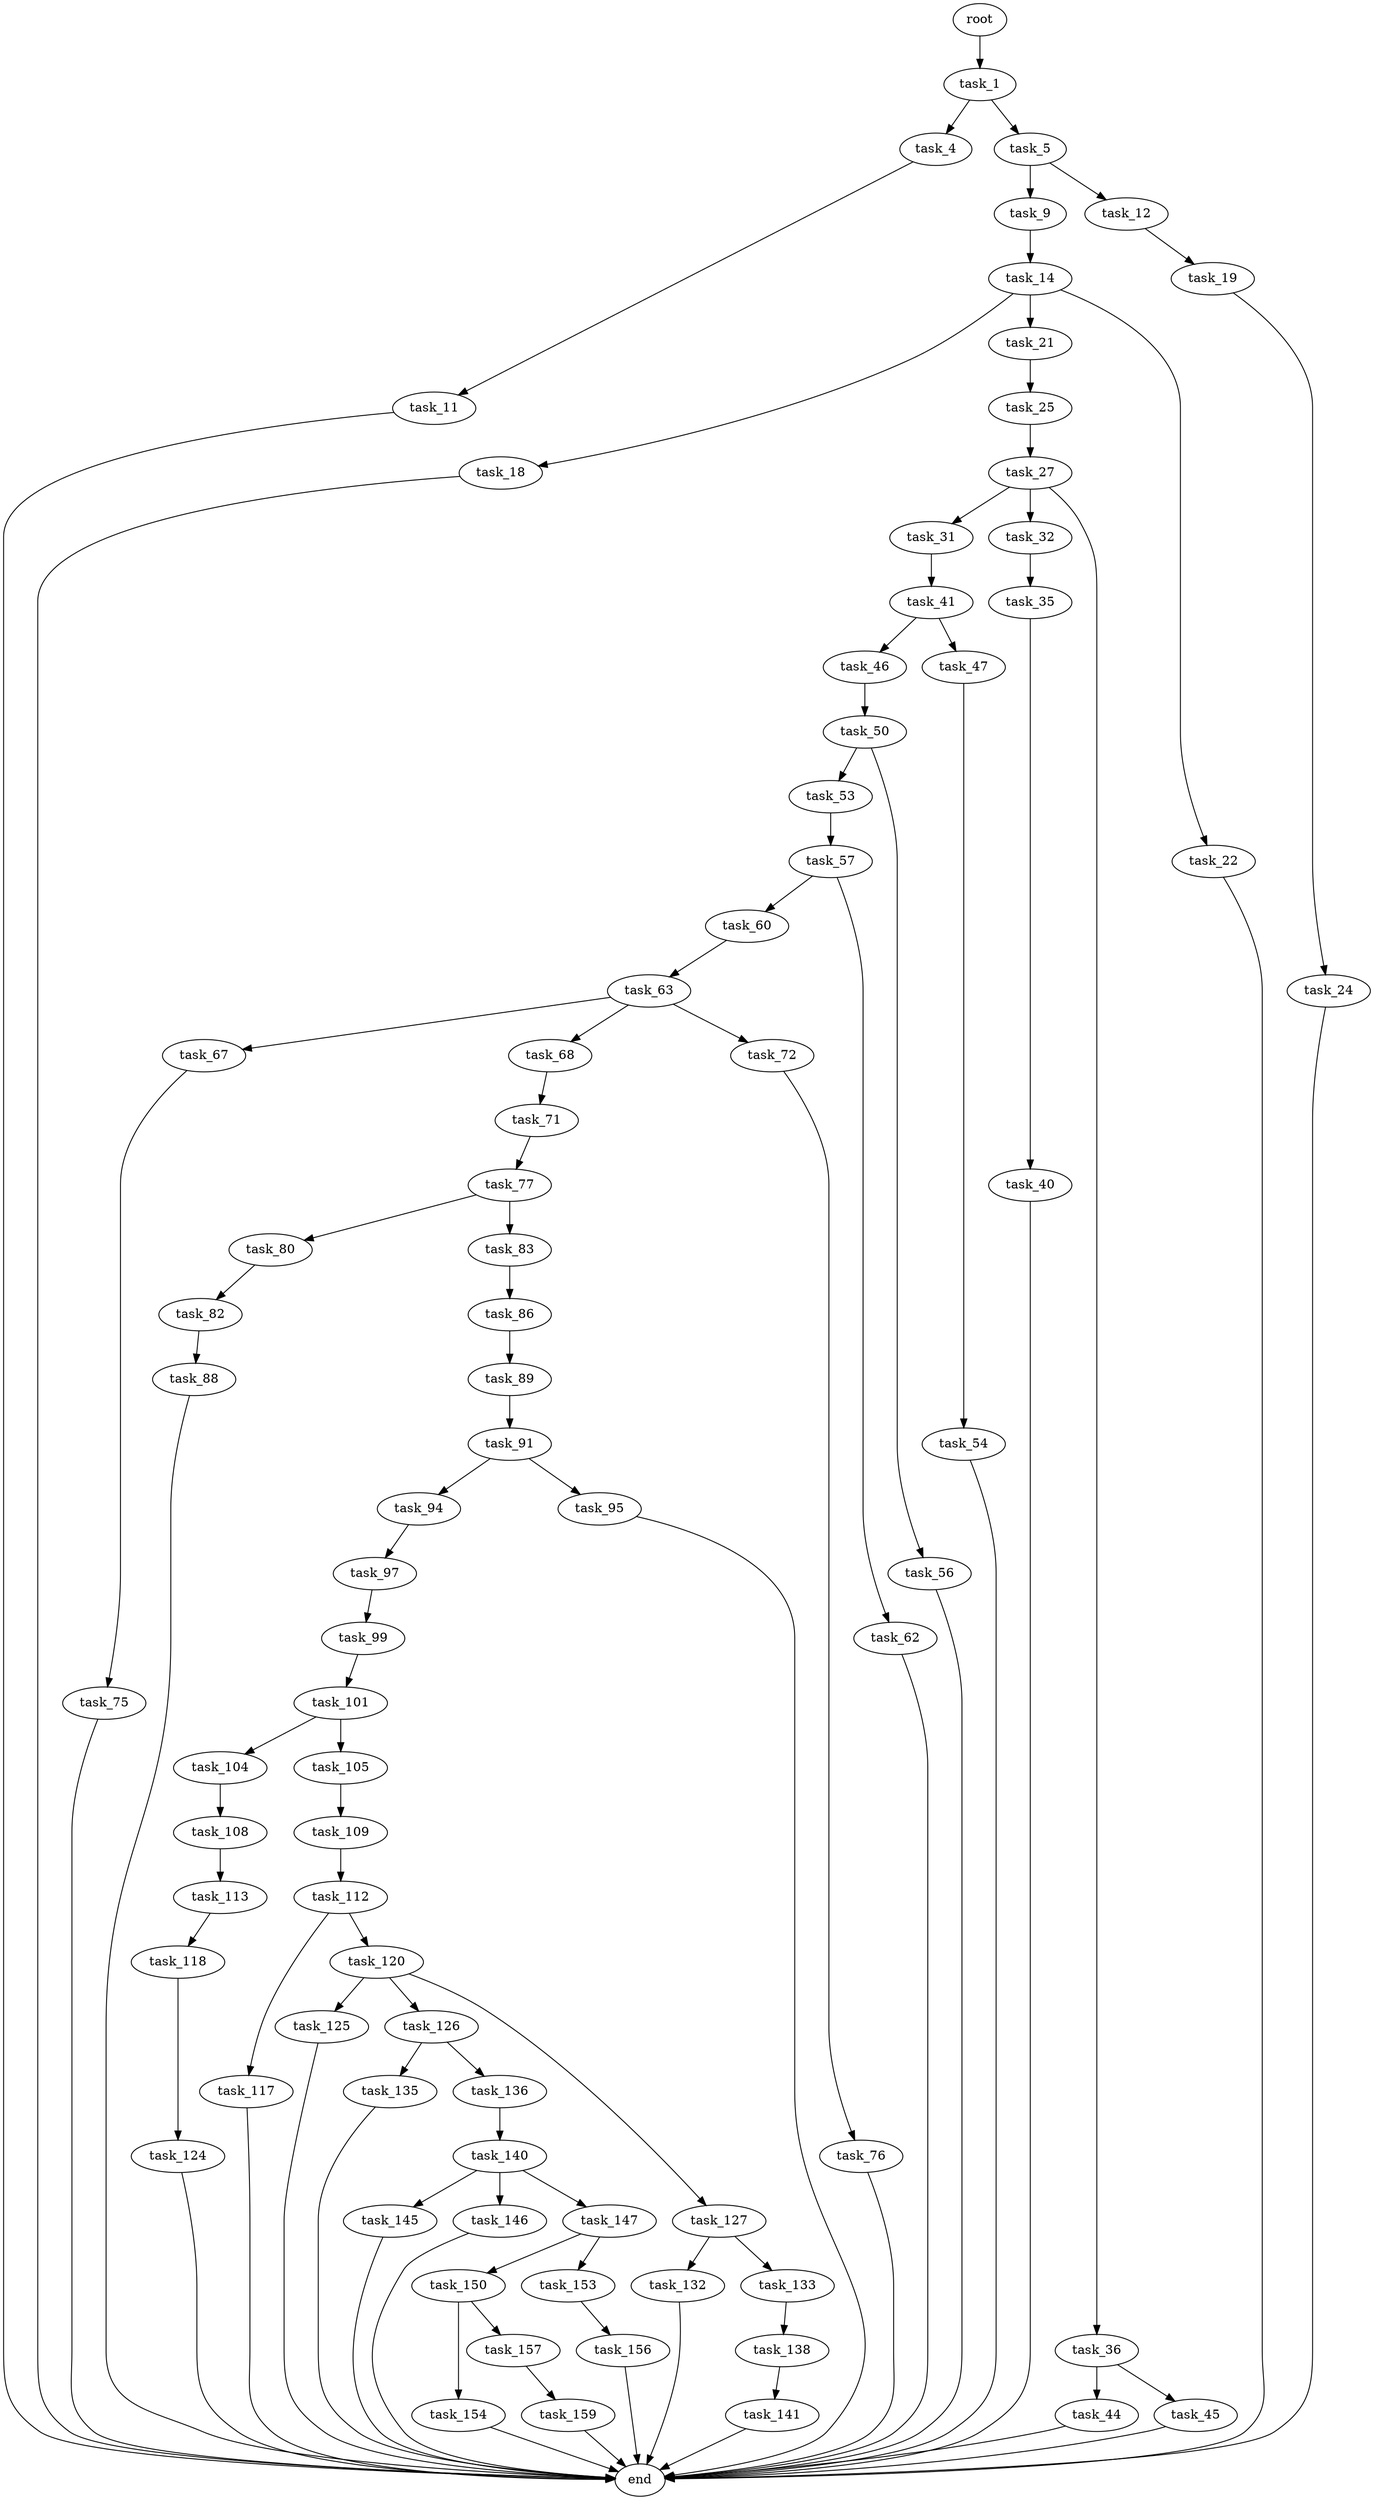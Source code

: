 digraph G {
  root [size="0.000000"];
  task_1 [size="8589934592.000000"];
  task_4 [size="702208463121.000000"];
  task_5 [size="1001677645504.000000"];
  task_11 [size="231928233984.000000"];
  task_9 [size="338043666213.000000"];
  task_12 [size="3322279308.000000"];
  task_14 [size="251340569119.000000"];
  end [size="0.000000"];
  task_19 [size="133452298752.000000"];
  task_18 [size="231928233984.000000"];
  task_21 [size="549755813888.000000"];
  task_22 [size="41473668570.000000"];
  task_24 [size="2801442621.000000"];
  task_25 [size="241206410154.000000"];
  task_27 [size="32132462562.000000"];
  task_31 [size="1073741824000.000000"];
  task_32 [size="722033284605.000000"];
  task_36 [size="86532035218.000000"];
  task_41 [size="282740865133.000000"];
  task_35 [size="762114025056.000000"];
  task_40 [size="104941589915.000000"];
  task_44 [size="782757789696.000000"];
  task_45 [size="45080423832.000000"];
  task_46 [size="671950549192.000000"];
  task_47 [size="231928233984.000000"];
  task_50 [size="17133412524.000000"];
  task_54 [size="28991029248.000000"];
  task_53 [size="4685124863.000000"];
  task_56 [size="3418798460.000000"];
  task_57 [size="231928233984.000000"];
  task_60 [size="65065975965.000000"];
  task_62 [size="53845749929.000000"];
  task_63 [size="8485243092.000000"];
  task_67 [size="368293445632.000000"];
  task_68 [size="1895921793.000000"];
  task_72 [size="24062831907.000000"];
  task_75 [size="549755813888.000000"];
  task_71 [size="11815390182.000000"];
  task_77 [size="2182539036.000000"];
  task_76 [size="138267063686.000000"];
  task_80 [size="782757789696.000000"];
  task_83 [size="442399951.000000"];
  task_82 [size="549755813888.000000"];
  task_88 [size="1745971351.000000"];
  task_86 [size="4313875444.000000"];
  task_89 [size="23215445239.000000"];
  task_91 [size="17777006034.000000"];
  task_94 [size="11163771894.000000"];
  task_95 [size="534019778320.000000"];
  task_97 [size="549755813888.000000"];
  task_99 [size="16996898223.000000"];
  task_101 [size="486841052449.000000"];
  task_104 [size="846978805868.000000"];
  task_105 [size="41565670800.000000"];
  task_108 [size="213402073128.000000"];
  task_109 [size="666379126879.000000"];
  task_113 [size="326892924284.000000"];
  task_112 [size="15959947778.000000"];
  task_117 [size="68719476736.000000"];
  task_120 [size="3671430900.000000"];
  task_118 [size="908880408406.000000"];
  task_124 [size="3514443109.000000"];
  task_125 [size="5665784953.000000"];
  task_126 [size="36921395670.000000"];
  task_127 [size="18311055116.000000"];
  task_135 [size="26417220924.000000"];
  task_136 [size="10113823559.000000"];
  task_132 [size="32526494400.000000"];
  task_133 [size="485407248867.000000"];
  task_138 [size="28991029248.000000"];
  task_140 [size="8283517520.000000"];
  task_141 [size="3979569553.000000"];
  task_145 [size="196513852260.000000"];
  task_146 [size="134217728000.000000"];
  task_147 [size="3721825745.000000"];
  task_150 [size="231928233984.000000"];
  task_153 [size="3736039579.000000"];
  task_154 [size="8589934592.000000"];
  task_157 [size="45856356597.000000"];
  task_156 [size="16531822064.000000"];
  task_159 [size="68719476736.000000"];

  root -> task_1 [size="1.000000"];
  task_1 -> task_4 [size="33554432.000000"];
  task_1 -> task_5 [size="33554432.000000"];
  task_4 -> task_11 [size="679477248.000000"];
  task_5 -> task_9 [size="679477248.000000"];
  task_5 -> task_12 [size="679477248.000000"];
  task_11 -> end [size="1.000000"];
  task_9 -> task_14 [size="838860800.000000"];
  task_12 -> task_19 [size="75497472.000000"];
  task_14 -> task_18 [size="301989888.000000"];
  task_14 -> task_21 [size="301989888.000000"];
  task_14 -> task_22 [size="301989888.000000"];
  task_19 -> task_24 [size="134217728.000000"];
  task_18 -> end [size="1.000000"];
  task_21 -> task_25 [size="536870912.000000"];
  task_22 -> end [size="1.000000"];
  task_24 -> end [size="1.000000"];
  task_25 -> task_27 [size="301989888.000000"];
  task_27 -> task_31 [size="536870912.000000"];
  task_27 -> task_32 [size="536870912.000000"];
  task_27 -> task_36 [size="536870912.000000"];
  task_31 -> task_41 [size="838860800.000000"];
  task_32 -> task_35 [size="838860800.000000"];
  task_36 -> task_44 [size="75497472.000000"];
  task_36 -> task_45 [size="75497472.000000"];
  task_41 -> task_46 [size="301989888.000000"];
  task_41 -> task_47 [size="301989888.000000"];
  task_35 -> task_40 [size="838860800.000000"];
  task_40 -> end [size="1.000000"];
  task_44 -> end [size="1.000000"];
  task_45 -> end [size="1.000000"];
  task_46 -> task_50 [size="536870912.000000"];
  task_47 -> task_54 [size="301989888.000000"];
  task_50 -> task_53 [size="536870912.000000"];
  task_50 -> task_56 [size="536870912.000000"];
  task_54 -> end [size="1.000000"];
  task_53 -> task_57 [size="75497472.000000"];
  task_56 -> end [size="1.000000"];
  task_57 -> task_60 [size="301989888.000000"];
  task_57 -> task_62 [size="301989888.000000"];
  task_60 -> task_63 [size="75497472.000000"];
  task_62 -> end [size="1.000000"];
  task_63 -> task_67 [size="301989888.000000"];
  task_63 -> task_68 [size="301989888.000000"];
  task_63 -> task_72 [size="301989888.000000"];
  task_67 -> task_75 [size="411041792.000000"];
  task_68 -> task_71 [size="33554432.000000"];
  task_72 -> task_76 [size="411041792.000000"];
  task_75 -> end [size="1.000000"];
  task_71 -> task_77 [size="301989888.000000"];
  task_77 -> task_80 [size="209715200.000000"];
  task_77 -> task_83 [size="209715200.000000"];
  task_76 -> end [size="1.000000"];
  task_80 -> task_82 [size="679477248.000000"];
  task_83 -> task_86 [size="33554432.000000"];
  task_82 -> task_88 [size="536870912.000000"];
  task_88 -> end [size="1.000000"];
  task_86 -> task_89 [size="209715200.000000"];
  task_89 -> task_91 [size="33554432.000000"];
  task_91 -> task_94 [size="536870912.000000"];
  task_91 -> task_95 [size="536870912.000000"];
  task_94 -> task_97 [size="33554432.000000"];
  task_95 -> end [size="1.000000"];
  task_97 -> task_99 [size="536870912.000000"];
  task_99 -> task_101 [size="301989888.000000"];
  task_101 -> task_104 [size="411041792.000000"];
  task_101 -> task_105 [size="411041792.000000"];
  task_104 -> task_108 [size="536870912.000000"];
  task_105 -> task_109 [size="134217728.000000"];
  task_108 -> task_113 [size="411041792.000000"];
  task_109 -> task_112 [size="411041792.000000"];
  task_113 -> task_118 [size="301989888.000000"];
  task_112 -> task_117 [size="301989888.000000"];
  task_112 -> task_120 [size="301989888.000000"];
  task_117 -> end [size="1.000000"];
  task_120 -> task_125 [size="75497472.000000"];
  task_120 -> task_126 [size="75497472.000000"];
  task_120 -> task_127 [size="75497472.000000"];
  task_118 -> task_124 [size="838860800.000000"];
  task_124 -> end [size="1.000000"];
  task_125 -> end [size="1.000000"];
  task_126 -> task_135 [size="679477248.000000"];
  task_126 -> task_136 [size="679477248.000000"];
  task_127 -> task_132 [size="536870912.000000"];
  task_127 -> task_133 [size="536870912.000000"];
  task_135 -> end [size="1.000000"];
  task_136 -> task_140 [size="209715200.000000"];
  task_132 -> end [size="1.000000"];
  task_133 -> task_138 [size="411041792.000000"];
  task_138 -> task_141 [size="75497472.000000"];
  task_140 -> task_145 [size="411041792.000000"];
  task_140 -> task_146 [size="411041792.000000"];
  task_140 -> task_147 [size="411041792.000000"];
  task_141 -> end [size="1.000000"];
  task_145 -> end [size="1.000000"];
  task_146 -> end [size="1.000000"];
  task_147 -> task_150 [size="134217728.000000"];
  task_147 -> task_153 [size="134217728.000000"];
  task_150 -> task_154 [size="301989888.000000"];
  task_150 -> task_157 [size="301989888.000000"];
  task_153 -> task_156 [size="301989888.000000"];
  task_154 -> end [size="1.000000"];
  task_157 -> task_159 [size="838860800.000000"];
  task_156 -> end [size="1.000000"];
  task_159 -> end [size="1.000000"];
}
